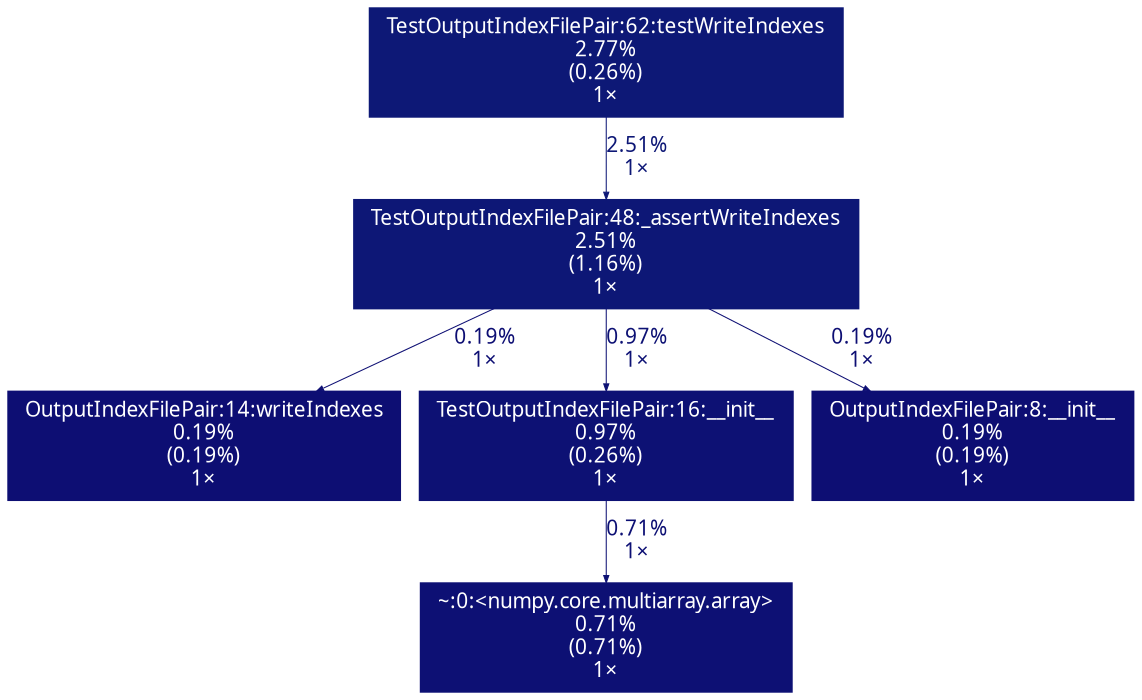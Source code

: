 digraph {
	graph [fontname=vera, nodesep=0.125, ranksep=0.25];
	node [fontcolor=white, fontname=vera, height=0, shape=box, style=filled, width=0];
	edge [fontname=vera];
	20 [color="#0d0e73", fontcolor="#ffffff", fontsize="10.00", label="OutputIndexFilePair:14:writeIndexes\n0.19%\n(0.19%)\n1×", tooltip="/Users/sveinugu/PycharmProjects/gtrackcore/gtrackcore/preprocess/memmap/OutputIndexFilePair.py"];
	21 [color="#0d1776", fontcolor="#ffffff", fontsize="10.00", label="TestOutputIndexFilePair:48:_assertWriteIndexes\n2.51%\n(1.16%)\n1×", tooltip="/Users/sveinugu/PycharmProjects/gtrackcore/gtrackcore/test/memmap/TestOutputIndexFilePair.py"];
	21 -> 20 [arrowsize="0.35", color="#0d0e73", fontcolor="#0d0e73", fontsize="10.00", label="0.19%\n1×", labeldistance="0.50", penwidth="0.50"];
	21 -> 46 [arrowsize="0.35", color="#0d1174", fontcolor="#0d1174", fontsize="10.00", label="0.97%\n1×", labeldistance="0.50", penwidth="0.50"];
	21 -> 68 [arrowsize="0.35", color="#0d0e73", fontcolor="#0d0e73", fontsize="10.00", label="0.19%\n1×", labeldistance="0.50", penwidth="0.50"];
	29 [color="#0d1876", fontcolor="#ffffff", fontsize="10.00", label="TestOutputIndexFilePair:62:testWriteIndexes\n2.77%\n(0.26%)\n1×", tooltip="/Users/sveinugu/PycharmProjects/gtrackcore/gtrackcore/test/memmap/TestOutputIndexFilePair.py"];
	29 -> 21 [arrowsize="0.35", color="#0d1776", fontcolor="#0d1776", fontsize="10.00", label="2.51%\n1×", labeldistance="0.50", penwidth="0.50"];
	46 [color="#0d1174", fontcolor="#ffffff", fontsize="10.00", label="TestOutputIndexFilePair:16:__init__\n0.97%\n(0.26%)\n1×", tooltip="/Users/sveinugu/PycharmProjects/gtrackcore/gtrackcore/test/memmap/TestOutputIndexFilePair.py"];
	46 -> 58 [arrowsize="0.35", color="#0d1074", fontcolor="#0d1074", fontsize="10.00", label="0.71%\n1×", labeldistance="0.50", penwidth="0.50"];
	58 [color="#0d1074", fontcolor="#ffffff", fontsize="10.00", label="~:0:<numpy.core.multiarray.array>\n0.71%\n(0.71%)\n1×", tooltip="~"];
	68 [color="#0d0e73", fontcolor="#ffffff", fontsize="10.00", label="OutputIndexFilePair:8:__init__\n0.19%\n(0.19%)\n1×", tooltip="/Users/sveinugu/PycharmProjects/gtrackcore/gtrackcore/preprocess/memmap/OutputIndexFilePair.py"];
}
